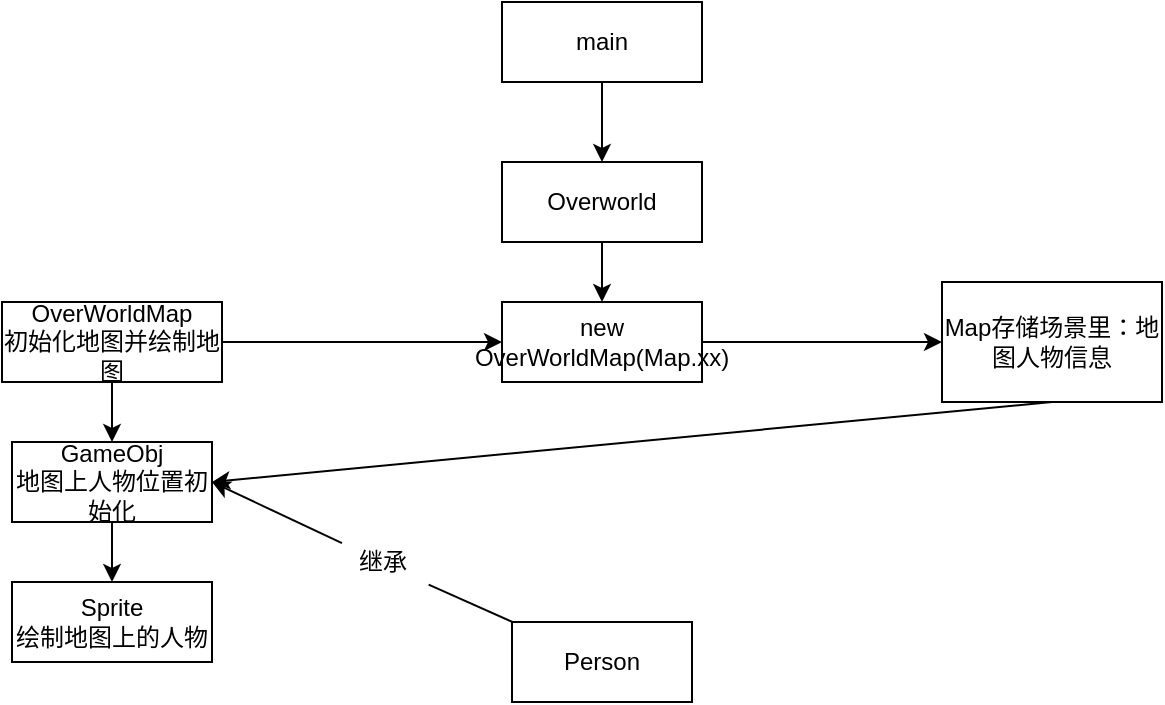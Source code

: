 <mxfile>
    <diagram id="-uks0Ln3Jdq4Xk8loqhq" name="第 1 页">
        <mxGraphModel dx="610" dy="233" grid="1" gridSize="10" guides="1" tooltips="1" connect="1" arrows="1" fold="1" page="1" pageScale="1" pageWidth="827" pageHeight="1169" math="0" shadow="0">
            <root>
                <mxCell id="0"/>
                <mxCell id="1" parent="0"/>
                <mxCell id="14" style="edgeStyle=none;html=1;exitX=0.5;exitY=1;exitDx=0;exitDy=0;entryX=0.5;entryY=0;entryDx=0;entryDy=0;" parent="1" source="2" target="13" edge="1">
                    <mxGeometry relative="1" as="geometry"/>
                </mxCell>
                <mxCell id="2" value="Overworld" style="rounded=0;whiteSpace=wrap;html=1;" parent="1" vertex="1">
                    <mxGeometry x="370" y="100" width="100" height="40" as="geometry"/>
                </mxCell>
                <mxCell id="8" style="edgeStyle=none;html=1;exitX=0.5;exitY=1;exitDx=0;exitDy=0;entryX=0.5;entryY=0;entryDx=0;entryDy=0;" parent="1" source="5" target="7" edge="1">
                    <mxGeometry relative="1" as="geometry"/>
                </mxCell>
                <mxCell id="5" value="GameObj&lt;br&gt;地图上人物位置初始化" style="rounded=0;whiteSpace=wrap;html=1;" parent="1" vertex="1">
                    <mxGeometry x="125" y="240" width="100" height="40" as="geometry"/>
                </mxCell>
                <mxCell id="7" value="Sprite&lt;br&gt;绘制地图上的人物" style="rounded=0;whiteSpace=wrap;html=1;" parent="1" vertex="1">
                    <mxGeometry x="125" y="310" width="100" height="40" as="geometry"/>
                </mxCell>
                <mxCell id="10" style="edgeStyle=none;html=1;exitX=0.5;exitY=1;exitDx=0;exitDy=0;" parent="1" source="9" target="5" edge="1">
                    <mxGeometry relative="1" as="geometry"/>
                </mxCell>
                <mxCell id="16" style="edgeStyle=none;html=1;exitX=1;exitY=0.5;exitDx=0;exitDy=0;entryX=0;entryY=0.5;entryDx=0;entryDy=0;" parent="1" source="9" target="13" edge="1">
                    <mxGeometry relative="1" as="geometry"/>
                </mxCell>
                <mxCell id="9" value="OverWorldMap&lt;br&gt;初始化地图并绘制地图" style="rounded=0;whiteSpace=wrap;html=1;" parent="1" vertex="1">
                    <mxGeometry x="120" y="170" width="110" height="40" as="geometry"/>
                </mxCell>
                <mxCell id="22" style="edgeStyle=none;html=1;exitX=0.5;exitY=1;exitDx=0;exitDy=0;entryX=1;entryY=0.5;entryDx=0;entryDy=0;" parent="1" source="11" target="5" edge="1">
                    <mxGeometry relative="1" as="geometry"/>
                </mxCell>
                <mxCell id="11" value="Map存储场景里：地图人物信息" style="rounded=0;whiteSpace=wrap;html=1;" parent="1" vertex="1">
                    <mxGeometry x="590" y="160" width="110" height="60" as="geometry"/>
                </mxCell>
                <mxCell id="15" style="edgeStyle=none;html=1;exitX=1;exitY=0.5;exitDx=0;exitDy=0;entryX=0;entryY=0.5;entryDx=0;entryDy=0;" parent="1" source="13" target="11" edge="1">
                    <mxGeometry relative="1" as="geometry"/>
                </mxCell>
                <mxCell id="13" value="new OverWorldMap(Map.xx)" style="rounded=0;whiteSpace=wrap;html=1;" parent="1" vertex="1">
                    <mxGeometry x="370" y="170" width="100" height="40" as="geometry"/>
                </mxCell>
                <mxCell id="18" style="edgeStyle=none;html=1;exitX=0.5;exitY=1;exitDx=0;exitDy=0;" parent="1" source="17" target="2" edge="1">
                    <mxGeometry relative="1" as="geometry"/>
                </mxCell>
                <mxCell id="17" value="main&lt;br&gt;" style="rounded=0;whiteSpace=wrap;html=1;" parent="1" vertex="1">
                    <mxGeometry x="370" y="20" width="100" height="40" as="geometry"/>
                </mxCell>
                <mxCell id="24" style="edgeStyle=none;html=1;entryX=1;entryY=0.5;entryDx=0;entryDy=0;startArrow=none;" edge="1" parent="1" source="25" target="5">
                    <mxGeometry relative="1" as="geometry"/>
                </mxCell>
                <mxCell id="23" value="Person&lt;br&gt;" style="rounded=0;whiteSpace=wrap;html=1;" vertex="1" parent="1">
                    <mxGeometry x="375" y="330" width="90" height="40" as="geometry"/>
                </mxCell>
                <mxCell id="25" value="继承" style="text;html=1;resizable=0;autosize=1;align=center;verticalAlign=middle;points=[];fillColor=none;strokeColor=none;rounded=0;" vertex="1" parent="1">
                    <mxGeometry x="290" y="290" width="40" height="20" as="geometry"/>
                </mxCell>
                <mxCell id="26" value="" style="edgeStyle=none;html=1;entryX=1.083;entryY=1.064;entryDx=0;entryDy=0;endArrow=none;entryPerimeter=0;" edge="1" parent="1" source="23" target="25">
                    <mxGeometry relative="1" as="geometry">
                        <mxPoint x="380" y="322" as="sourcePoint"/>
                        <mxPoint x="225" y="260.0" as="targetPoint"/>
                    </mxGeometry>
                </mxCell>
            </root>
        </mxGraphModel>
    </diagram>
</mxfile>